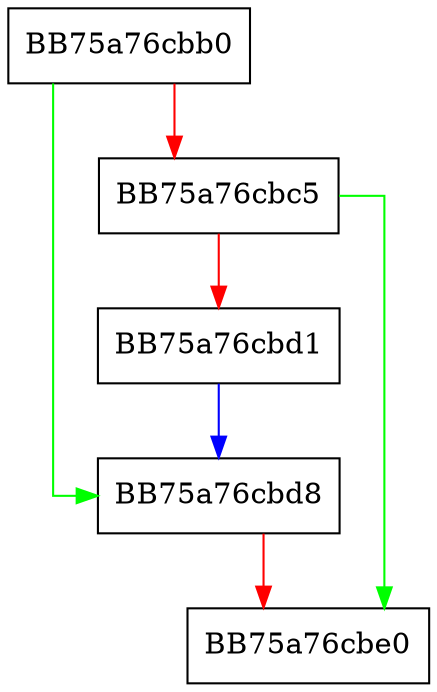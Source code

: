 digraph CertFreeCertificateChain {
  node [shape="box"];
  graph [splines=ortho];
  BB75a76cbb0 -> BB75a76cbd8 [color="green"];
  BB75a76cbb0 -> BB75a76cbc5 [color="red"];
  BB75a76cbc5 -> BB75a76cbe0 [color="green"];
  BB75a76cbc5 -> BB75a76cbd1 [color="red"];
  BB75a76cbd1 -> BB75a76cbd8 [color="blue"];
  BB75a76cbd8 -> BB75a76cbe0 [color="red"];
}